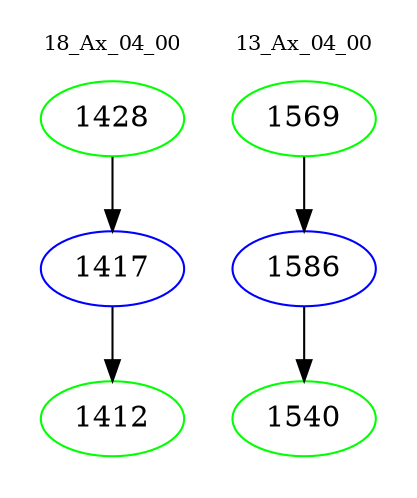 digraph{
subgraph cluster_0 {
color = white
label = "18_Ax_04_00";
fontsize=10;
T0_1428 [label="1428", color="green"]
T0_1428 -> T0_1417 [color="black"]
T0_1417 [label="1417", color="blue"]
T0_1417 -> T0_1412 [color="black"]
T0_1412 [label="1412", color="green"]
}
subgraph cluster_1 {
color = white
label = "13_Ax_04_00";
fontsize=10;
T1_1569 [label="1569", color="green"]
T1_1569 -> T1_1586 [color="black"]
T1_1586 [label="1586", color="blue"]
T1_1586 -> T1_1540 [color="black"]
T1_1540 [label="1540", color="green"]
}
}

